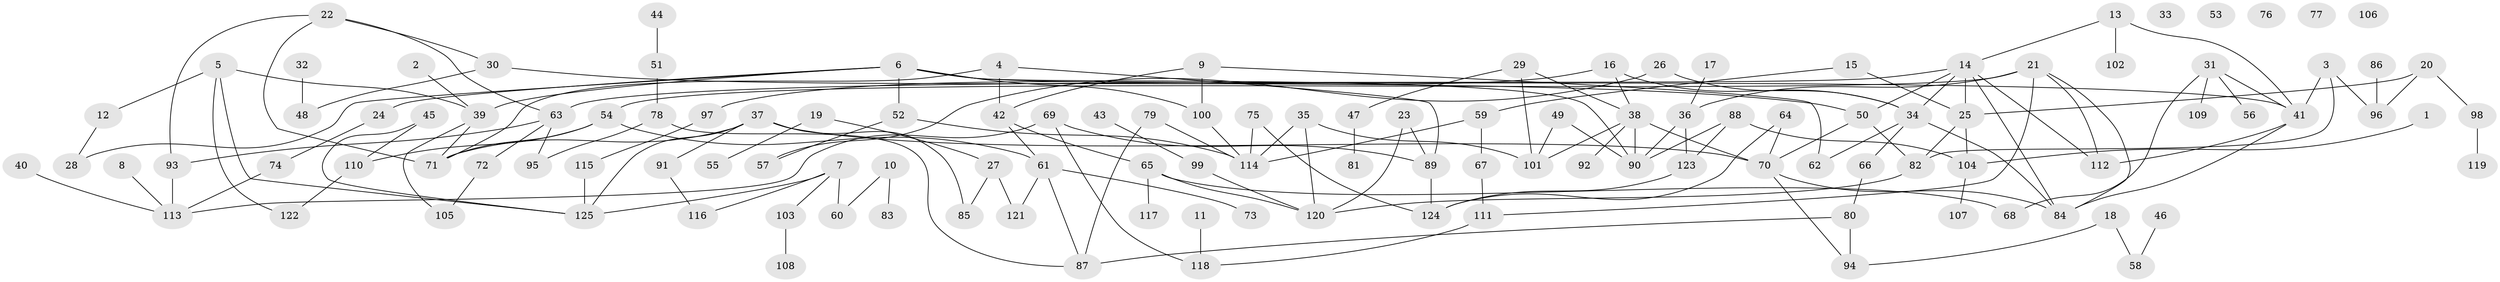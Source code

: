 // coarse degree distribution, {1: 0.21428571428571427, 7: 0.07142857142857142, 3: 0.20238095238095238, 2: 0.2261904761904762, 8: 0.023809523809523808, 5: 0.08333333333333333, 4: 0.05952380952380952, 0: 0.05952380952380952, 6: 0.05952380952380952}
// Generated by graph-tools (version 1.1) at 2025/41/03/06/25 10:41:19]
// undirected, 125 vertices, 169 edges
graph export_dot {
graph [start="1"]
  node [color=gray90,style=filled];
  1;
  2;
  3;
  4;
  5;
  6;
  7;
  8;
  9;
  10;
  11;
  12;
  13;
  14;
  15;
  16;
  17;
  18;
  19;
  20;
  21;
  22;
  23;
  24;
  25;
  26;
  27;
  28;
  29;
  30;
  31;
  32;
  33;
  34;
  35;
  36;
  37;
  38;
  39;
  40;
  41;
  42;
  43;
  44;
  45;
  46;
  47;
  48;
  49;
  50;
  51;
  52;
  53;
  54;
  55;
  56;
  57;
  58;
  59;
  60;
  61;
  62;
  63;
  64;
  65;
  66;
  67;
  68;
  69;
  70;
  71;
  72;
  73;
  74;
  75;
  76;
  77;
  78;
  79;
  80;
  81;
  82;
  83;
  84;
  85;
  86;
  87;
  88;
  89;
  90;
  91;
  92;
  93;
  94;
  95;
  96;
  97;
  98;
  99;
  100;
  101;
  102;
  103;
  104;
  105;
  106;
  107;
  108;
  109;
  110;
  111;
  112;
  113;
  114;
  115;
  116;
  117;
  118;
  119;
  120;
  121;
  122;
  123;
  124;
  125;
  1 -- 104;
  2 -- 39;
  3 -- 41;
  3 -- 82;
  3 -- 96;
  4 -- 42;
  4 -- 71;
  4 -- 89;
  5 -- 12;
  5 -- 39;
  5 -- 122;
  5 -- 125;
  6 -- 24;
  6 -- 28;
  6 -- 39;
  6 -- 41;
  6 -- 52;
  6 -- 90;
  6 -- 100;
  7 -- 60;
  7 -- 103;
  7 -- 116;
  7 -- 125;
  8 -- 113;
  9 -- 42;
  9 -- 62;
  9 -- 100;
  10 -- 60;
  10 -- 83;
  11 -- 118;
  12 -- 28;
  13 -- 14;
  13 -- 41;
  13 -- 102;
  14 -- 25;
  14 -- 34;
  14 -- 50;
  14 -- 63;
  14 -- 84;
  14 -- 112;
  15 -- 25;
  15 -- 59;
  16 -- 34;
  16 -- 38;
  16 -- 97;
  17 -- 36;
  18 -- 58;
  18 -- 94;
  19 -- 27;
  19 -- 55;
  20 -- 25;
  20 -- 96;
  20 -- 98;
  21 -- 36;
  21 -- 54;
  21 -- 84;
  21 -- 111;
  21 -- 112;
  22 -- 30;
  22 -- 63;
  22 -- 71;
  22 -- 93;
  23 -- 89;
  23 -- 120;
  24 -- 74;
  25 -- 82;
  25 -- 104;
  26 -- 34;
  26 -- 57;
  27 -- 85;
  27 -- 121;
  29 -- 38;
  29 -- 47;
  29 -- 101;
  30 -- 48;
  30 -- 50;
  31 -- 41;
  31 -- 56;
  31 -- 68;
  31 -- 109;
  32 -- 48;
  34 -- 62;
  34 -- 66;
  34 -- 84;
  35 -- 101;
  35 -- 114;
  35 -- 120;
  36 -- 90;
  36 -- 123;
  37 -- 70;
  37 -- 71;
  37 -- 85;
  37 -- 91;
  37 -- 125;
  38 -- 70;
  38 -- 90;
  38 -- 92;
  38 -- 101;
  39 -- 71;
  39 -- 105;
  40 -- 113;
  41 -- 84;
  41 -- 112;
  42 -- 61;
  42 -- 65;
  43 -- 99;
  44 -- 51;
  45 -- 110;
  45 -- 125;
  46 -- 58;
  47 -- 81;
  49 -- 90;
  49 -- 101;
  50 -- 70;
  50 -- 82;
  51 -- 78;
  52 -- 57;
  52 -- 114;
  54 -- 61;
  54 -- 71;
  54 -- 110;
  59 -- 67;
  59 -- 114;
  61 -- 73;
  61 -- 87;
  61 -- 121;
  63 -- 72;
  63 -- 93;
  63 -- 95;
  64 -- 70;
  64 -- 124;
  65 -- 68;
  65 -- 117;
  65 -- 120;
  66 -- 80;
  67 -- 111;
  69 -- 89;
  69 -- 113;
  69 -- 118;
  70 -- 84;
  70 -- 94;
  72 -- 105;
  74 -- 113;
  75 -- 114;
  75 -- 124;
  78 -- 87;
  78 -- 95;
  79 -- 87;
  79 -- 114;
  80 -- 87;
  80 -- 94;
  82 -- 120;
  86 -- 96;
  88 -- 90;
  88 -- 104;
  88 -- 123;
  89 -- 124;
  91 -- 116;
  93 -- 113;
  97 -- 115;
  98 -- 119;
  99 -- 120;
  100 -- 114;
  103 -- 108;
  104 -- 107;
  110 -- 122;
  111 -- 118;
  115 -- 125;
  123 -- 124;
}
